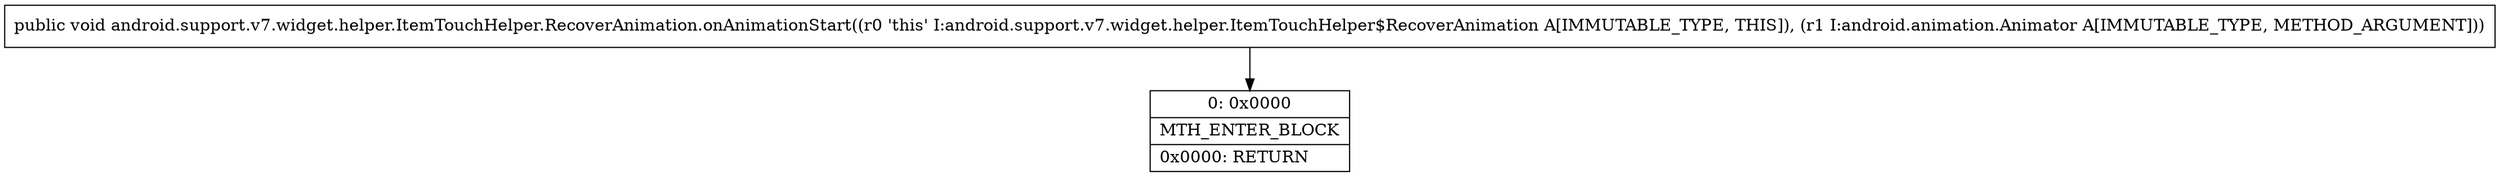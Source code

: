 digraph "CFG forandroid.support.v7.widget.helper.ItemTouchHelper.RecoverAnimation.onAnimationStart(Landroid\/animation\/Animator;)V" {
Node_0 [shape=record,label="{0\:\ 0x0000|MTH_ENTER_BLOCK\l|0x0000: RETURN   \l}"];
MethodNode[shape=record,label="{public void android.support.v7.widget.helper.ItemTouchHelper.RecoverAnimation.onAnimationStart((r0 'this' I:android.support.v7.widget.helper.ItemTouchHelper$RecoverAnimation A[IMMUTABLE_TYPE, THIS]), (r1 I:android.animation.Animator A[IMMUTABLE_TYPE, METHOD_ARGUMENT])) }"];
MethodNode -> Node_0;
}

